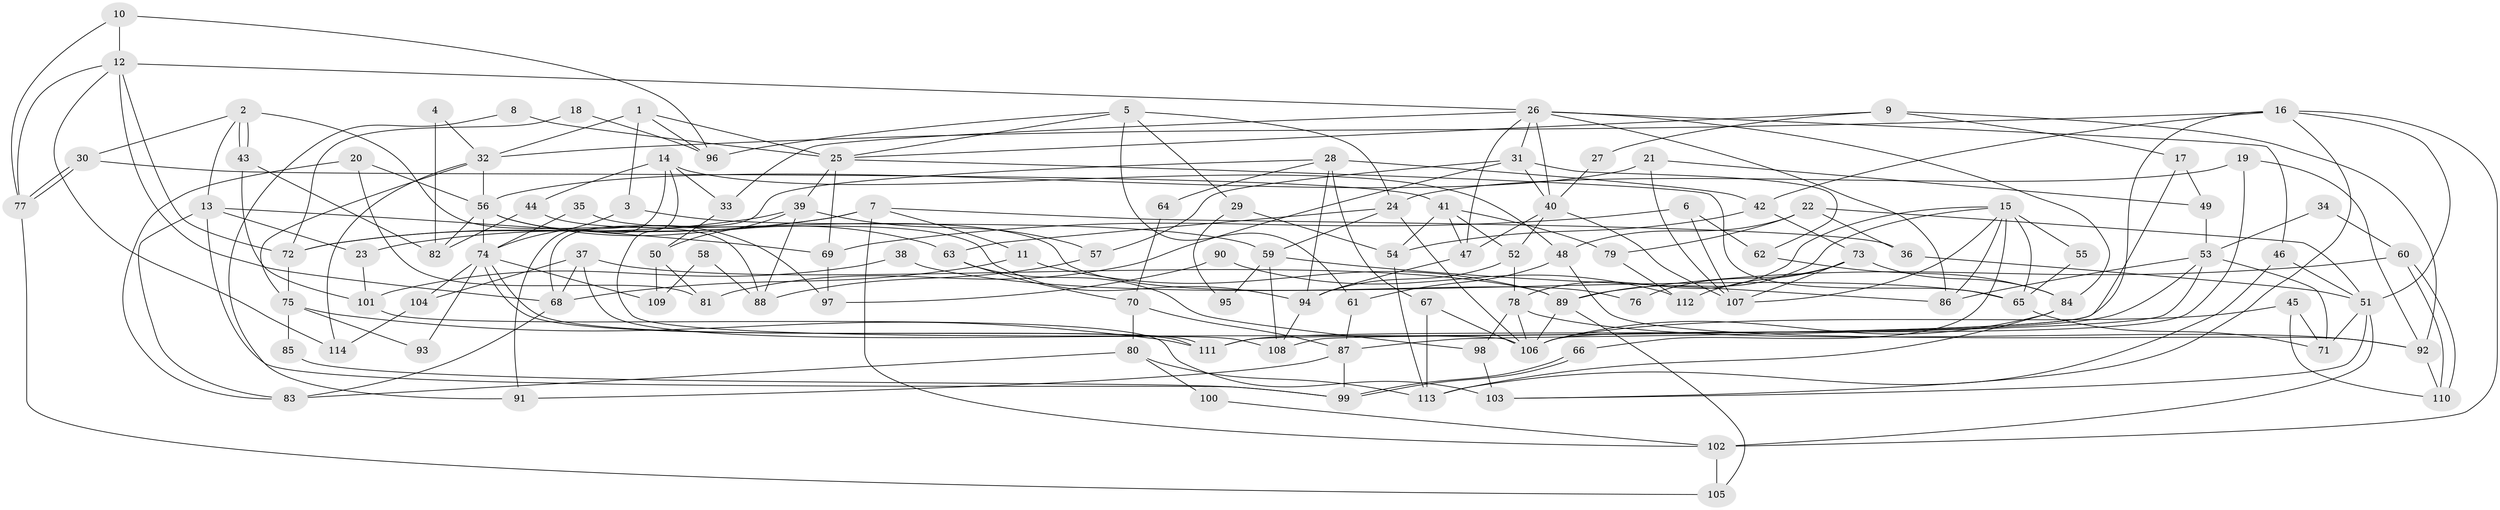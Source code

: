 // coarse degree distribution, {5: 0.2028985507246377, 6: 0.17391304347826086, 3: 0.18840579710144928, 2: 0.13043478260869565, 9: 0.028985507246376812, 7: 0.057971014492753624, 11: 0.014492753623188406, 8: 0.057971014492753624, 4: 0.10144927536231885, 10: 0.043478260869565216}
// Generated by graph-tools (version 1.1) at 2025/42/03/06/25 10:42:00]
// undirected, 114 vertices, 228 edges
graph export_dot {
graph [start="1"]
  node [color=gray90,style=filled];
  1;
  2;
  3;
  4;
  5;
  6;
  7;
  8;
  9;
  10;
  11;
  12;
  13;
  14;
  15;
  16;
  17;
  18;
  19;
  20;
  21;
  22;
  23;
  24;
  25;
  26;
  27;
  28;
  29;
  30;
  31;
  32;
  33;
  34;
  35;
  36;
  37;
  38;
  39;
  40;
  41;
  42;
  43;
  44;
  45;
  46;
  47;
  48;
  49;
  50;
  51;
  52;
  53;
  54;
  55;
  56;
  57;
  58;
  59;
  60;
  61;
  62;
  63;
  64;
  65;
  66;
  67;
  68;
  69;
  70;
  71;
  72;
  73;
  74;
  75;
  76;
  77;
  78;
  79;
  80;
  81;
  82;
  83;
  84;
  85;
  86;
  87;
  88;
  89;
  90;
  91;
  92;
  93;
  94;
  95;
  96;
  97;
  98;
  99;
  100;
  101;
  102;
  103;
  104;
  105;
  106;
  107;
  108;
  109;
  110;
  111;
  112;
  113;
  114;
  1 -- 32;
  1 -- 25;
  1 -- 3;
  1 -- 96;
  2 -- 43;
  2 -- 43;
  2 -- 30;
  2 -- 13;
  2 -- 88;
  3 -- 74;
  3 -- 59;
  4 -- 82;
  4 -- 32;
  5 -- 24;
  5 -- 25;
  5 -- 29;
  5 -- 61;
  5 -- 96;
  6 -- 62;
  6 -- 107;
  6 -- 69;
  7 -- 11;
  7 -- 102;
  7 -- 23;
  7 -- 36;
  7 -- 72;
  8 -- 91;
  8 -- 25;
  9 -- 25;
  9 -- 92;
  9 -- 17;
  9 -- 27;
  10 -- 96;
  10 -- 12;
  10 -- 77;
  11 -- 68;
  11 -- 89;
  12 -- 77;
  12 -- 26;
  12 -- 68;
  12 -- 72;
  12 -- 114;
  13 -- 99;
  13 -- 23;
  13 -- 69;
  13 -- 83;
  14 -- 106;
  14 -- 48;
  14 -- 33;
  14 -- 44;
  14 -- 91;
  15 -- 89;
  15 -- 86;
  15 -- 55;
  15 -- 65;
  15 -- 66;
  15 -- 78;
  15 -- 107;
  16 -- 32;
  16 -- 42;
  16 -- 51;
  16 -- 102;
  16 -- 103;
  16 -- 108;
  17 -- 111;
  17 -- 49;
  18 -- 72;
  18 -- 96;
  19 -- 92;
  19 -- 24;
  19 -- 106;
  20 -- 56;
  20 -- 83;
  20 -- 81;
  21 -- 107;
  21 -- 49;
  21 -- 56;
  22 -- 48;
  22 -- 36;
  22 -- 51;
  22 -- 79;
  23 -- 101;
  24 -- 106;
  24 -- 59;
  24 -- 63;
  25 -- 39;
  25 -- 69;
  25 -- 65;
  26 -- 84;
  26 -- 31;
  26 -- 33;
  26 -- 40;
  26 -- 46;
  26 -- 47;
  26 -- 86;
  27 -- 40;
  28 -- 94;
  28 -- 67;
  28 -- 42;
  28 -- 64;
  28 -- 68;
  29 -- 54;
  29 -- 95;
  30 -- 41;
  30 -- 77;
  30 -- 77;
  31 -- 81;
  31 -- 40;
  31 -- 57;
  31 -- 62;
  32 -- 56;
  32 -- 114;
  32 -- 75;
  33 -- 50;
  34 -- 60;
  34 -- 53;
  35 -- 94;
  35 -- 74;
  36 -- 51;
  37 -- 108;
  37 -- 68;
  37 -- 89;
  37 -- 104;
  38 -- 65;
  38 -- 101;
  39 -- 57;
  39 -- 72;
  39 -- 50;
  39 -- 88;
  40 -- 47;
  40 -- 52;
  40 -- 107;
  41 -- 52;
  41 -- 47;
  41 -- 54;
  41 -- 79;
  42 -- 54;
  42 -- 73;
  43 -- 101;
  43 -- 82;
  44 -- 82;
  44 -- 76;
  45 -- 71;
  45 -- 106;
  45 -- 110;
  46 -- 51;
  46 -- 113;
  47 -- 94;
  48 -- 61;
  48 -- 92;
  49 -- 53;
  50 -- 81;
  50 -- 109;
  51 -- 71;
  51 -- 102;
  51 -- 103;
  52 -- 78;
  52 -- 94;
  53 -- 71;
  53 -- 111;
  53 -- 86;
  53 -- 87;
  54 -- 113;
  55 -- 65;
  56 -- 63;
  56 -- 74;
  56 -- 82;
  56 -- 97;
  57 -- 88;
  58 -- 88;
  58 -- 109;
  59 -- 86;
  59 -- 95;
  59 -- 108;
  60 -- 110;
  60 -- 110;
  60 -- 89;
  61 -- 87;
  62 -- 84;
  63 -- 98;
  63 -- 70;
  64 -- 70;
  65 -- 71;
  66 -- 99;
  66 -- 99;
  67 -- 113;
  67 -- 106;
  68 -- 83;
  69 -- 97;
  70 -- 80;
  70 -- 87;
  72 -- 75;
  73 -- 107;
  73 -- 76;
  73 -- 84;
  73 -- 112;
  74 -- 111;
  74 -- 111;
  74 -- 93;
  74 -- 104;
  74 -- 109;
  75 -- 85;
  75 -- 93;
  75 -- 111;
  77 -- 105;
  78 -- 106;
  78 -- 92;
  78 -- 98;
  79 -- 112;
  80 -- 83;
  80 -- 113;
  80 -- 100;
  84 -- 106;
  84 -- 113;
  85 -- 99;
  87 -- 91;
  87 -- 99;
  89 -- 105;
  89 -- 106;
  90 -- 97;
  90 -- 112;
  92 -- 110;
  94 -- 108;
  98 -- 103;
  100 -- 102;
  101 -- 103;
  102 -- 105;
  104 -- 114;
}
